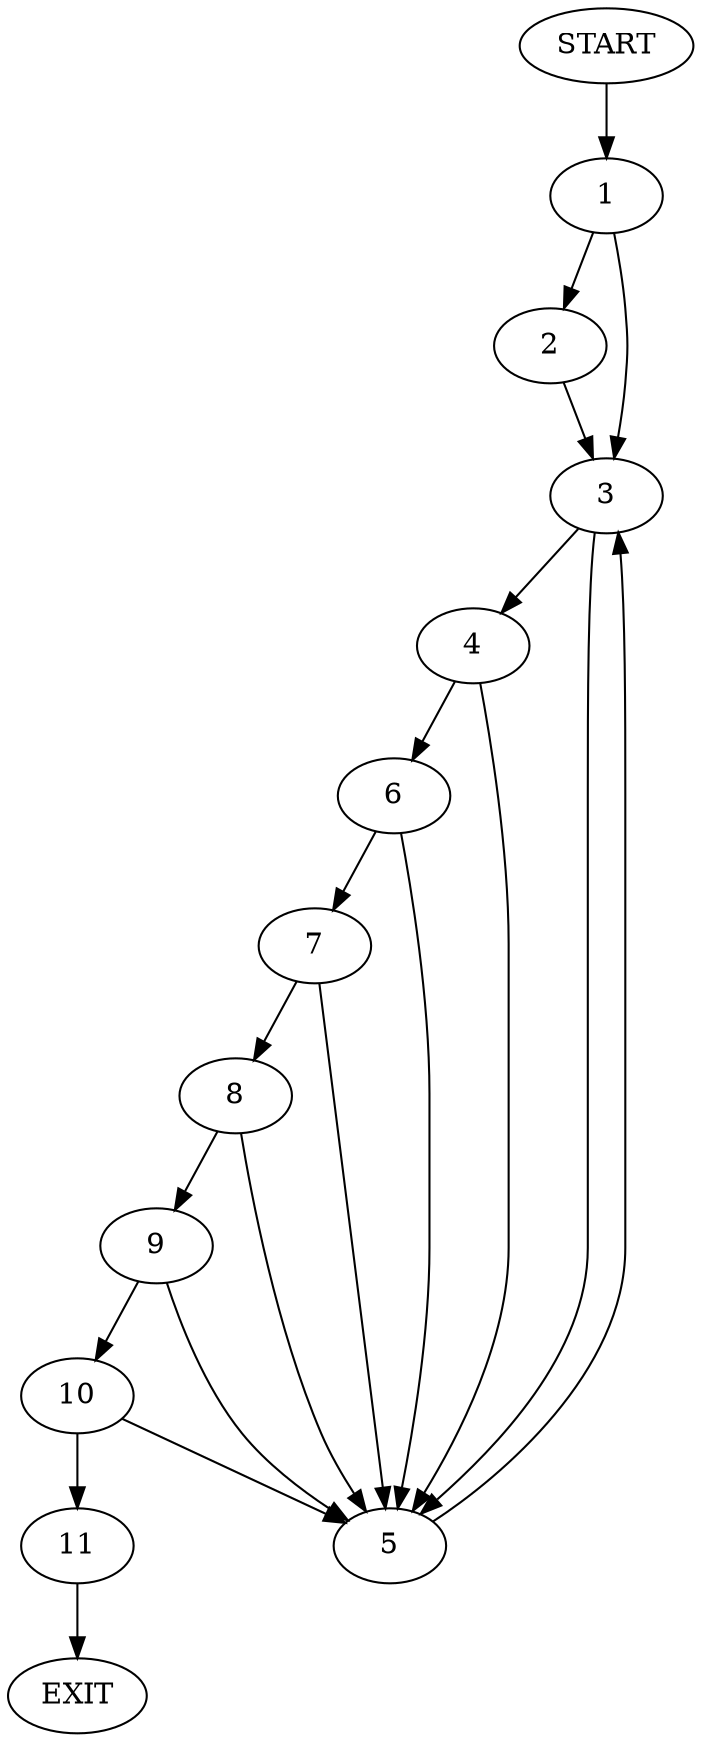 digraph {
0 [label="START"];
1;
2;
3;
4;
5;
6;
7;
8;
9;
10;
11;
12 [label="EXIT"];
0 -> 1;
1 -> 2;
1 -> 3;
2 -> 3;
3 -> 4;
3 -> 5;
4 -> 6;
4 -> 5;
5 -> 3;
6 -> 7;
6 -> 5;
7 -> 8;
7 -> 5;
8 -> 9;
8 -> 5;
9 -> 10;
9 -> 5;
10 -> 11;
10 -> 5;
11 -> 12;
}